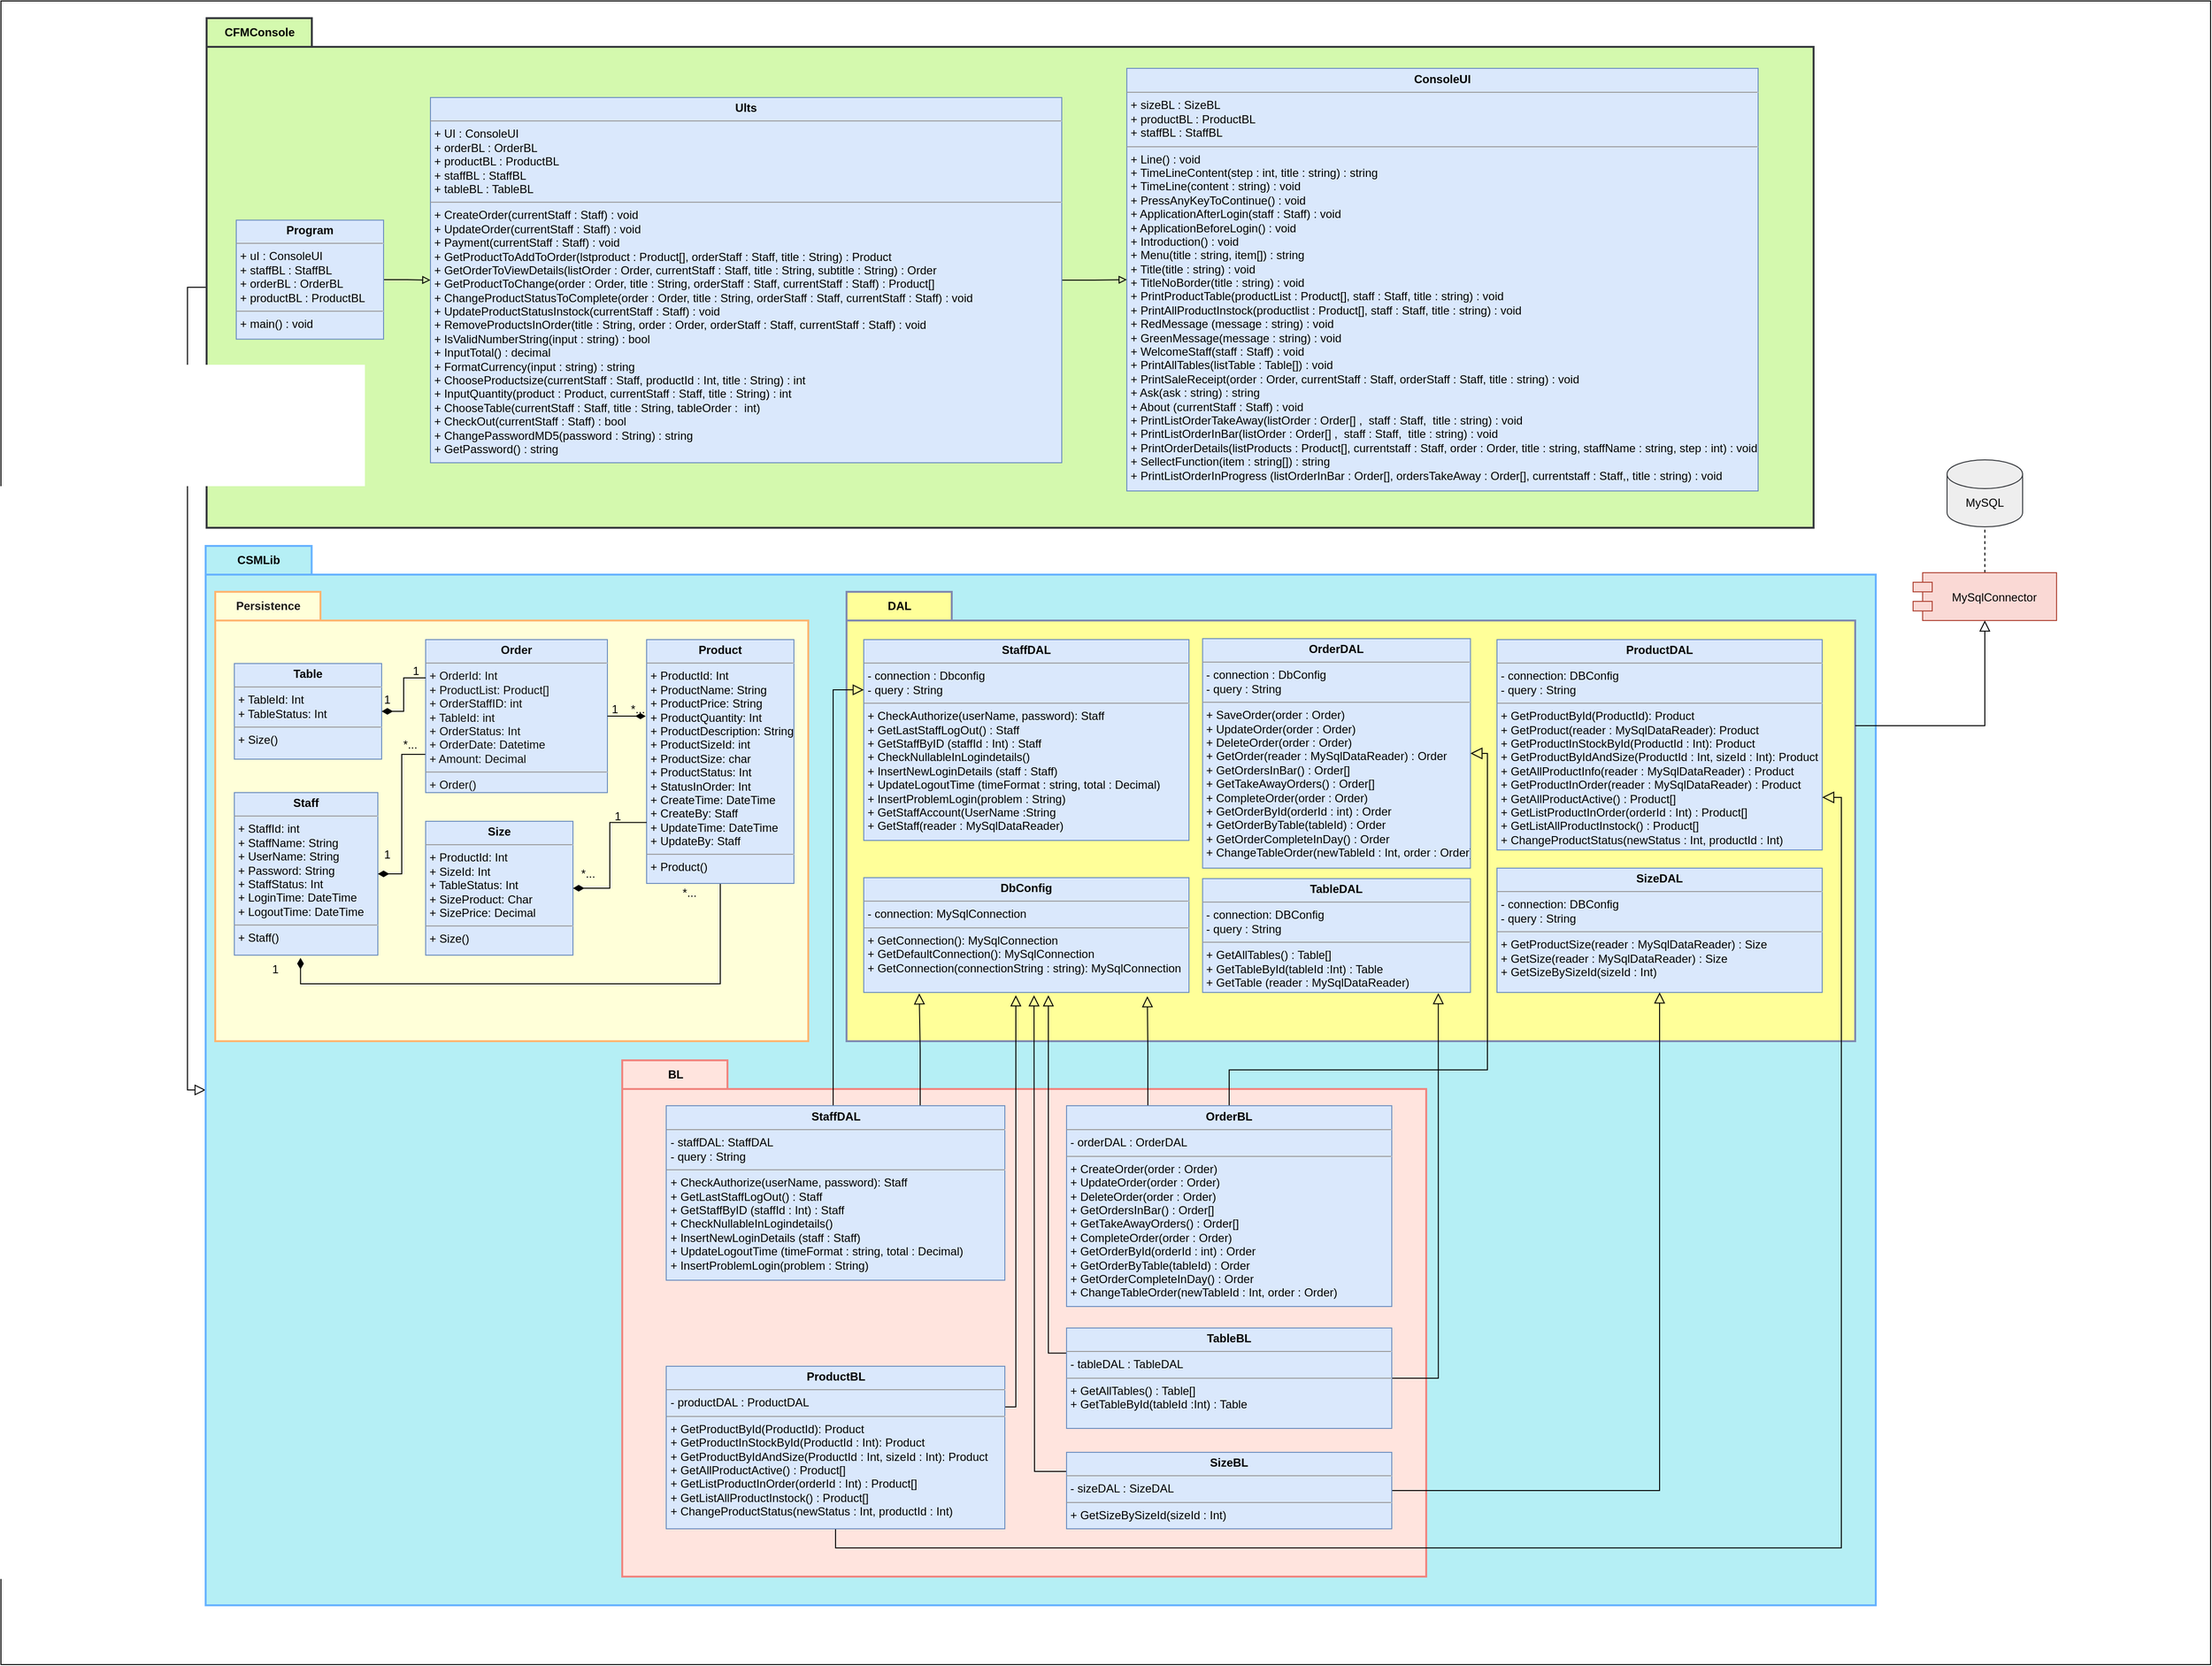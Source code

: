 <mxfile version="21.3.7" type="device">
  <diagram id="ssUUaxzEcrllIjIMbvva" name="Class Diagram">
    <mxGraphModel dx="1571" dy="184" grid="1" gridSize="10" guides="1" tooltips="1" connect="1" arrows="1" fold="1" page="1" pageScale="1" pageWidth="1169" pageHeight="827" math="0" shadow="0">
      <root>
        <mxCell id="0" />
        <mxCell id="1" parent="0" />
        <mxCell id="RAmZ6fOHbGI91Pj-f4mO-6" value="" style="rounded=0;whiteSpace=wrap;html=1;" parent="1" vertex="1">
          <mxGeometry x="10" y="840" width="2310" height="1740" as="geometry" />
        </mxCell>
        <mxCell id="egkqMNy7m-KPahkOpKZH-75" style="edgeStyle=none;rounded=0;orthogonalLoop=1;jettySize=auto;html=1;entryX=0.5;entryY=0;entryDx=0;entryDy=0;entryPerimeter=0;dashed=1;endArrow=classic;endFill=1;" parent="1" source="egkqMNy7m-KPahkOpKZH-30" target="egkqMNy7m-KPahkOpKZH-49" edge="1">
          <mxGeometry relative="1" as="geometry" />
        </mxCell>
        <mxCell id="egkqMNy7m-KPahkOpKZH-30" value="MySqlConnector" style="shape=module;align=left;spacingLeft=20;align=center;verticalAlign=middle;fillColor=#fad9d5;strokeColor=#ae4132;fontColor=#000000;" parent="1" vertex="1">
          <mxGeometry x="2009" y="1438" width="150" height="50" as="geometry" />
        </mxCell>
        <mxCell id="egkqMNy7m-KPahkOpKZH-52" value="" style="group" parent="1" vertex="1" connectable="0">
          <mxGeometry x="2044.5" y="1320" width="79" height="70" as="geometry" />
        </mxCell>
        <mxCell id="egkqMNy7m-KPahkOpKZH-49" value="" style="shape=cylinder3;whiteSpace=wrap;html=1;boundedLbl=1;backgroundOutline=1;size=15;fillColor=#eeeeee;strokeColor=#36393d;" parent="egkqMNy7m-KPahkOpKZH-52" vertex="1">
          <mxGeometry width="79" height="70" as="geometry" />
        </mxCell>
        <mxCell id="egkqMNy7m-KPahkOpKZH-51" value="&lt;font color=&quot;#000000&quot;&gt;MySQL&lt;/font&gt;" style="text;html=1;strokeColor=none;fillColor=none;align=center;verticalAlign=middle;whiteSpace=wrap;rounded=0;" parent="egkqMNy7m-KPahkOpKZH-52" vertex="1">
          <mxGeometry x="9.5" y="30" width="60" height="30" as="geometry" />
        </mxCell>
        <mxCell id="RAmZ6fOHbGI91Pj-f4mO-3" style="edgeStyle=orthogonalEdgeStyle;rounded=0;orthogonalLoop=1;jettySize=auto;html=1;exitX=0;exitY=0;exitDx=0;exitDy=281.5;exitPerimeter=0;entryX=0;entryY=0;entryDx=0;entryDy=569;entryPerimeter=0;endArrow=block;endFill=0;endSize=9;" parent="1" source="Y15KBYualhM6AdpMUvsq-38" target="5MIo5IohsxzSEOuP6_mu-1" edge="1">
          <mxGeometry relative="1" as="geometry" />
        </mxCell>
        <mxCell id="Y15KBYualhM6AdpMUvsq-38" value="&lt;font color=&quot;#000000&quot;&gt;CFMConsole&lt;/font&gt;" style="shape=folder;fontStyle=1;tabWidth=110;tabHeight=30;tabPosition=left;html=1;boundedLbl=1;labelInHeader=1;container=1;collapsible=0;recursiveResize=0;fillColor=#D4F9AE;strokeColor=#36393d;strokeWidth=2;" parent="1" vertex="1">
          <mxGeometry x="225" y="858" width="1680" height="533" as="geometry" />
        </mxCell>
        <mxCell id="Y15KBYualhM6AdpMUvsq-42" value="&lt;p style=&quot;margin:0px;margin-top:4px;text-align:center;&quot;&gt;&lt;b&gt;ConsoleUI&lt;/b&gt;&lt;/p&gt;&lt;hr size=&quot;1&quot;&gt;&lt;p style=&quot;margin:0px;margin-left:4px;&quot;&gt;&lt;font color=&quot;#000000&quot;&gt;+ sizeBL : SizeBL&lt;/font&gt;&lt;/p&gt;&lt;p style=&quot;margin:0px;margin-left:4px;&quot;&gt;&lt;font color=&quot;#000000&quot;&gt;+ productBL : ProductBL&lt;/font&gt;&lt;/p&gt;&lt;p style=&quot;margin:0px;margin-left:4px;&quot;&gt;&lt;font color=&quot;#000000&quot;&gt;+ staffBL : StaffBL&lt;/font&gt;&lt;/p&gt;&lt;hr size=&quot;1&quot;&gt;&lt;p style=&quot;margin:0px;margin-left:4px;&quot;&gt;&lt;font color=&quot;#000000&quot;&gt;+ Line() : void&lt;/font&gt;&lt;/p&gt;&lt;p style=&quot;margin:0px;margin-left:4px;&quot;&gt;&lt;font color=&quot;#000000&quot;&gt;+ TimeLineContent(step : int, title : string) : string&lt;/font&gt;&lt;/p&gt;&lt;p style=&quot;margin:0px;margin-left:4px;&quot;&gt;&lt;font color=&quot;#000000&quot;&gt;+ TimeLine(content : string) : void&lt;/font&gt;&lt;/p&gt;&lt;p style=&quot;margin:0px;margin-left:4px;&quot;&gt;&lt;font color=&quot;#000000&quot;&gt;+ PressAnyKeyToContinue() : void&lt;/font&gt;&lt;/p&gt;&lt;p style=&quot;margin:0px;margin-left:4px;&quot;&gt;&lt;font color=&quot;#000000&quot;&gt;+ ApplicationAfterLogin(staff : Staff) : void&lt;/font&gt;&lt;/p&gt;&lt;p style=&quot;margin:0px;margin-left:4px;&quot;&gt;&lt;font color=&quot;#000000&quot;&gt;+ ApplicationBeforeLogin() : void&lt;/font&gt;&lt;/p&gt;&lt;p style=&quot;margin:0px;margin-left:4px;&quot;&gt;&lt;font color=&quot;#000000&quot;&gt;+ Introduction() : void&lt;/font&gt;&lt;/p&gt;&lt;p style=&quot;margin:0px;margin-left:4px;&quot;&gt;&lt;font color=&quot;#000000&quot;&gt;+ Menu(title : string, item[]) : string&lt;/font&gt;&lt;/p&gt;&lt;p style=&quot;margin:0px;margin-left:4px;&quot;&gt;&lt;font color=&quot;#000000&quot;&gt;+ Title(title : string) : void&lt;/font&gt;&lt;/p&gt;&lt;p style=&quot;margin:0px;margin-left:4px;&quot;&gt;&lt;font color=&quot;#000000&quot;&gt;+ TitleNoBorder(title : string) : void&lt;/font&gt;&lt;/p&gt;&lt;p style=&quot;margin:0px;margin-left:4px;&quot;&gt;&lt;font color=&quot;#000000&quot;&gt;+ PrintProductTable(productList : Product[], staff : Staff, title : string) : void&lt;/font&gt;&lt;/p&gt;&lt;p style=&quot;margin:0px;margin-left:4px;&quot;&gt;&lt;font color=&quot;#000000&quot;&gt;+ PrintAllProductInstock(productlist : Product[], staff : Staff, title : string) : void&lt;/font&gt;&lt;/p&gt;&lt;p style=&quot;margin:0px;margin-left:4px;&quot;&gt;&lt;font color=&quot;#000000&quot;&gt;+ RedMessage (message : string) : void&lt;/font&gt;&lt;/p&gt;&lt;p style=&quot;margin:0px;margin-left:4px;&quot;&gt;&lt;font color=&quot;#000000&quot;&gt;+ GreenMessage(message : string) : void&lt;/font&gt;&lt;/p&gt;&lt;p style=&quot;margin:0px;margin-left:4px;&quot;&gt;&lt;font color=&quot;#000000&quot;&gt;+ WelcomeStaff(staff : Staff) : void&lt;/font&gt;&lt;/p&gt;&lt;p style=&quot;margin:0px;margin-left:4px;&quot;&gt;+ PrintAllTables(listTable : Table[]) : void&amp;nbsp;&lt;/p&gt;&lt;p style=&quot;margin:0px;margin-left:4px;&quot;&gt;+ PrintSaleReceipt(order : Order, currentStaff : Staff, orderStaff : Staff, title : string) : void&lt;/p&gt;&lt;p style=&quot;margin:0px;margin-left:4px;&quot;&gt;+ Ask(ask : string) : string&lt;/p&gt;&lt;p style=&quot;margin:0px;margin-left:4px;&quot;&gt;+ About (currentStaff : Staff) : void&lt;/p&gt;&lt;p style=&quot;margin:0px;margin-left:4px;&quot;&gt;+ PrintListOrderTakeAway(listOrder : Order[] ,&amp;nbsp; staff : Staff,&amp;nbsp; title : string) : void&lt;/p&gt;&lt;p style=&quot;margin:0px;margin-left:4px;&quot;&gt;+ PrintListOrderInBar(listOrder : Order[] ,&amp;nbsp; staff : Staff,&amp;nbsp; title : string) : void&lt;/p&gt;&lt;p style=&quot;margin:0px;margin-left:4px;&quot;&gt;+ PrintOrderDetails(listProducts : Product[], currentstaff : Staff, order : Order, title : string, staffName : string, step : int) : void&lt;/p&gt;&lt;p style=&quot;margin:0px;margin-left:4px;&quot;&gt;+ SellectFunction(item : string[]) : string&lt;/p&gt;&lt;p style=&quot;margin:0px;margin-left:4px;&quot;&gt;+ PrintListOrderInProgress (listOrderInBar : Order[], ordersTakeAway : Order[], currentstaff : Staff,, title : string) : void&lt;/p&gt;" style="verticalAlign=top;align=left;overflow=fill;fontSize=12;fontFamily=Helvetica;html=1;fillColor=#dae8fc;strokeColor=#6c8ebf;container=0;" parent="Y15KBYualhM6AdpMUvsq-38" vertex="1">
          <mxGeometry x="962" y="52.5" width="660" height="442" as="geometry" />
        </mxCell>
        <mxCell id="RAmZ6fOHbGI91Pj-f4mO-2" style="edgeStyle=orthogonalEdgeStyle;rounded=0;orthogonalLoop=1;jettySize=auto;html=1;exitX=1;exitY=0.5;exitDx=0;exitDy=0;entryX=0;entryY=0.5;entryDx=0;entryDy=0;endArrow=block;endFill=0;" parent="Y15KBYualhM6AdpMUvsq-38" source="Y15KBYualhM6AdpMUvsq-43" target="Y15KBYualhM6AdpMUvsq-42" edge="1">
          <mxGeometry relative="1" as="geometry" />
        </mxCell>
        <mxCell id="Y15KBYualhM6AdpMUvsq-43" value="&lt;p style=&quot;margin:0px;margin-top:4px;text-align:center;&quot;&gt;&lt;b&gt;Ults&lt;/b&gt;&lt;/p&gt;&lt;hr size=&quot;1&quot;&gt;&lt;p style=&quot;margin:0px;margin-left:4px;&quot;&gt;&lt;font color=&quot;#000000&quot;&gt;+ UI : ConsoleUI&lt;/font&gt;&lt;/p&gt;&lt;p style=&quot;margin:0px;margin-left:4px;&quot;&gt;&lt;font color=&quot;#000000&quot;&gt;+ orderBL : OrderBL&lt;/font&gt;&lt;/p&gt;&lt;p style=&quot;margin:0px;margin-left:4px;&quot;&gt;&lt;font color=&quot;#000000&quot;&gt;+ productBL : ProductBL&lt;/font&gt;&lt;/p&gt;&lt;p style=&quot;margin:0px;margin-left:4px;&quot;&gt;&lt;font color=&quot;#000000&quot;&gt;+ staffBL : StaffBL&lt;/font&gt;&lt;/p&gt;&lt;p style=&quot;margin:0px;margin-left:4px;&quot;&gt;&lt;font color=&quot;#000000&quot;&gt;+ tableBL : TableBL&lt;/font&gt;&lt;/p&gt;&lt;hr size=&quot;1&quot;&gt;&lt;p style=&quot;margin:0px;margin-left:4px;&quot;&gt;+ CreateOrder(currentStaff : Staff) : void&lt;/p&gt;&lt;p style=&quot;margin:0px;margin-left:4px;&quot;&gt;+ UpdateOrder(currentStaff : Staff) : void&lt;/p&gt;&lt;p style=&quot;margin:0px;margin-left:4px;&quot;&gt;+ Payment(currentStaff : Staff) : void&lt;/p&gt;&lt;p style=&quot;margin:0px;margin-left:4px;&quot;&gt;+ GetProductToAddToOrder(lstproduct : Product[], orderStaff : Staff, title : String) : Product&lt;/p&gt;&lt;p style=&quot;margin:0px;margin-left:4px;&quot;&gt;+ GetOrderToViewDetails(listOrder : Order, currentStaff : Staff, title : String, subtitle : String) : Order&lt;/p&gt;&lt;p style=&quot;margin:0px;margin-left:4px;&quot;&gt;+ GetProductToChange(order : Order, title : String, orderStaff : Staff, currentStaff : Staff) : Product[]&lt;/p&gt;&lt;p style=&quot;margin:0px;margin-left:4px;&quot;&gt;+ ChangeProductStatusToComplete(order : Order, title : String, orderStaff : Staff, currentStaff : Staff) : void&lt;/p&gt;&lt;p style=&quot;margin:0px;margin-left:4px;&quot;&gt;+ UpdateProductStatusInstock(currentStaff : Staff) : void&lt;/p&gt;&lt;p style=&quot;margin:0px;margin-left:4px;&quot;&gt;+ RemoveProductsInOrder(title : String, order : Order, orderStaff : Staff, currentStaff : Staff) : void&lt;/p&gt;&lt;p style=&quot;margin:0px;margin-left:4px;&quot;&gt;+ IsValidNumberString(input : string) : bool&lt;/p&gt;&lt;p style=&quot;margin:0px;margin-left:4px;&quot;&gt;+ InputTotal() : decimal&lt;/p&gt;&lt;p style=&quot;margin:0px;margin-left:4px;&quot;&gt;+ FormatCurrency(input : string) : string&lt;/p&gt;&lt;p style=&quot;margin:0px;margin-left:4px;&quot;&gt;+ ChooseProductsize(currentStaff : Staff, productId : Int, title : String) : int&lt;/p&gt;&lt;p style=&quot;margin:0px;margin-left:4px;&quot;&gt;+ InputQuantity(product : Product, currentStaff : Staff, title : String) : int&lt;/p&gt;&lt;p style=&quot;margin:0px;margin-left:4px;&quot;&gt;+ ChooseTable(currentStaff : Staff, title : String, tableOrder :&amp;nbsp; int)&lt;/p&gt;&lt;p style=&quot;margin:0px;margin-left:4px;&quot;&gt;+ CheckOut(currentStaff : Staff) : bool&lt;/p&gt;&lt;p style=&quot;margin:0px;margin-left:4px;&quot;&gt;+ ChangePasswordMD5(password : String) : string&lt;/p&gt;&lt;p style=&quot;margin:0px;margin-left:4px;&quot;&gt;+ GetPassword() : string&lt;/p&gt;&lt;div&gt;&lt;br&gt;&lt;/div&gt;" style="verticalAlign=top;align=left;overflow=fill;fontSize=12;fontFamily=Helvetica;html=1;fillColor=#dae8fc;strokeColor=#6c8ebf;container=0;" parent="Y15KBYualhM6AdpMUvsq-38" vertex="1">
          <mxGeometry x="234" y="83" width="660" height="382" as="geometry" />
        </mxCell>
        <mxCell id="RAmZ6fOHbGI91Pj-f4mO-1" style="edgeStyle=orthogonalEdgeStyle;rounded=0;orthogonalLoop=1;jettySize=auto;html=1;exitX=1;exitY=0.5;exitDx=0;exitDy=0;entryX=0;entryY=0.5;entryDx=0;entryDy=0;endArrow=block;endFill=0;" parent="Y15KBYualhM6AdpMUvsq-38" source="Y15KBYualhM6AdpMUvsq-91" target="Y15KBYualhM6AdpMUvsq-43" edge="1">
          <mxGeometry relative="1" as="geometry" />
        </mxCell>
        <mxCell id="Y15KBYualhM6AdpMUvsq-91" value="&lt;p style=&quot;margin:0px;margin-top:4px;text-align:center;&quot;&gt;&lt;b&gt;Program&lt;/b&gt;&lt;/p&gt;&lt;hr size=&quot;1&quot;&gt;&lt;p style=&quot;margin:0px;margin-left:4px;&quot;&gt;&lt;font color=&quot;#000000&quot;&gt;+ uI : ConsoleUI&lt;/font&gt;&lt;/p&gt;&lt;p style=&quot;margin:0px;margin-left:4px;&quot;&gt;&lt;font color=&quot;#000000&quot;&gt;+ staffBL : StaffBL&lt;/font&gt;&lt;/p&gt;&lt;p style=&quot;margin:0px;margin-left:4px;&quot;&gt;&lt;font color=&quot;#000000&quot;&gt;+ orderBL : OrderBL&lt;/font&gt;&lt;/p&gt;&lt;p style=&quot;margin:0px;margin-left:4px;&quot;&gt;&lt;font color=&quot;#000000&quot;&gt;+ productBL : ProductBL&lt;/font&gt;&lt;/p&gt;&lt;hr size=&quot;1&quot;&gt;&lt;p style=&quot;margin:0px;margin-left:4px;&quot;&gt;&lt;font color=&quot;#000000&quot;&gt;+ main() : void&lt;/font&gt;&lt;/p&gt;" style="verticalAlign=top;align=left;overflow=fill;fontSize=12;fontFamily=Helvetica;html=1;fillColor=#dae8fc;strokeColor=#6c8ebf;container=0;" parent="Y15KBYualhM6AdpMUvsq-38" vertex="1">
          <mxGeometry x="31" y="211.25" width="154" height="124.5" as="geometry" />
        </mxCell>
        <mxCell id="Y15KBYualhM6AdpMUvsq-44" value="" style="group;strokeWidth=2;" parent="1" vertex="1" connectable="0">
          <mxGeometry x="224" y="1410" width="1746" height="1108" as="geometry" />
        </mxCell>
        <mxCell id="5MIo5IohsxzSEOuP6_mu-1" value="&lt;font color=&quot;#000000&quot;&gt;CSMLib&lt;br&gt;&lt;/font&gt;" style="shape=folder;fontStyle=1;tabWidth=110;tabHeight=30;tabPosition=left;html=1;boundedLbl=1;labelInHeader=1;container=0;collapsible=0;recursiveResize=0;fillColor=#B5EFF5;fontColor=#ffffff;strokeColor=#66B2FF;strokeWidth=2;" parent="Y15KBYualhM6AdpMUvsq-44" vertex="1">
          <mxGeometry width="1746" height="1108" as="geometry" />
        </mxCell>
        <mxCell id="5MIo5IohsxzSEOuP6_mu-2" value="&lt;font color=&quot;#1d1b1b&quot;&gt;Persistence&lt;/font&gt;" style="shape=folder;fontStyle=1;tabWidth=110;tabHeight=30;tabPosition=left;html=1;boundedLbl=1;labelInHeader=1;container=0;collapsible=0;recursiveResize=0;fillColor=#FFFFD9;strokeColor=#FFB570;strokeWidth=2;" parent="Y15KBYualhM6AdpMUvsq-44" vertex="1">
          <mxGeometry x="10" y="48" width="620" height="470" as="geometry" />
        </mxCell>
        <mxCell id="5MIo5IohsxzSEOuP6_mu-8" value="&lt;font color=&quot;#000000&quot;&gt;DAL&lt;/font&gt;" style="shape=folder;fontStyle=1;tabWidth=110;tabHeight=30;tabPosition=left;html=1;boundedLbl=1;labelInHeader=1;container=0;collapsible=0;recursiveResize=0;fillColor=#FFFF99;strokeColor=#7F89B0;strokeWidth=2;" parent="Y15KBYualhM6AdpMUvsq-44" vertex="1">
          <mxGeometry x="670" y="48" width="1054.5" height="470" as="geometry" />
        </mxCell>
        <mxCell id="5MIo5IohsxzSEOuP6_mu-13" value="&lt;font color=&quot;#000000&quot;&gt;BL&lt;/font&gt;" style="shape=folder;fontStyle=1;tabWidth=110;tabHeight=30;tabPosition=left;html=1;boundedLbl=1;labelInHeader=1;container=0;collapsible=0;recursiveResize=0;fillColor=#FFE4DE;strokeColor=#F0857F;strokeWidth=2;" parent="Y15KBYualhM6AdpMUvsq-44" vertex="1">
          <mxGeometry x="435.5" y="538" width="840.5" height="540" as="geometry" />
        </mxCell>
        <mxCell id="5MIo5IohsxzSEOuP6_mu-3" value="&lt;p style=&quot;margin:0px;margin-top:4px;text-align:center;&quot;&gt;&lt;b&gt;&lt;font color=&quot;#000000&quot;&gt;Staff&lt;/font&gt;&lt;/b&gt;&lt;/p&gt;&lt;hr size=&quot;1&quot;&gt;&lt;p style=&quot;margin:0px;margin-left:4px;&quot;&gt;&lt;font color=&quot;#000000&quot;&gt;+ StaffId: int&lt;/font&gt;&lt;/p&gt;&lt;p style=&quot;margin:0px;margin-left:4px;&quot;&gt;&lt;font color=&quot;#000000&quot;&gt;+ StaffName: String&lt;/font&gt;&lt;/p&gt;&lt;p style=&quot;margin:0px;margin-left:4px;&quot;&gt;&lt;font color=&quot;#000000&quot;&gt;+ UserName: String&lt;/font&gt;&lt;/p&gt;&lt;p style=&quot;margin:0px;margin-left:4px;&quot;&gt;&lt;font color=&quot;#000000&quot;&gt;+ Password: String&lt;/font&gt;&lt;/p&gt;&lt;p style=&quot;margin:0px;margin-left:4px;&quot;&gt;&lt;font color=&quot;#000000&quot;&gt;+ StaffStatus: Int&lt;/font&gt;&lt;/p&gt;&lt;p style=&quot;margin:0px;margin-left:4px;&quot;&gt;&lt;font color=&quot;#000000&quot;&gt;+ LoginTime: DateTime&lt;/font&gt;&lt;/p&gt;&lt;p style=&quot;margin:0px;margin-left:4px;&quot;&gt;&lt;font color=&quot;#000000&quot;&gt;+ LogoutTime: DateTime&lt;/font&gt;&lt;/p&gt;&lt;hr size=&quot;1&quot;&gt;&lt;p style=&quot;margin:0px;margin-left:4px;&quot;&gt;&lt;font color=&quot;#000000&quot;&gt;+ Staff()&lt;/font&gt;&lt;/p&gt;" style="verticalAlign=top;align=left;overflow=fill;fontSize=12;fontFamily=Helvetica;html=1;fillColor=#dae8fc;strokeColor=#6c8ebf;container=0;" parent="Y15KBYualhM6AdpMUvsq-44" vertex="1">
          <mxGeometry x="30" y="258" width="150" height="170" as="geometry" />
        </mxCell>
        <mxCell id="Y15KBYualhM6AdpMUvsq-1" style="edgeStyle=orthogonalEdgeStyle;rounded=0;orthogonalLoop=1;jettySize=auto;html=1;exitX=0.5;exitY=1;exitDx=0;exitDy=0;entryX=0.461;entryY=1.017;entryDx=0;entryDy=0;entryPerimeter=0;endArrow=diamondThin;endFill=1;endSize=9;" parent="Y15KBYualhM6AdpMUvsq-44" source="5MIo5IohsxzSEOuP6_mu-4" target="5MIo5IohsxzSEOuP6_mu-3" edge="1">
          <mxGeometry relative="1" as="geometry">
            <Array as="points">
              <mxPoint x="520" y="458" />
              <mxPoint x="62" y="458" />
            </Array>
          </mxGeometry>
        </mxCell>
        <mxCell id="5MIo5IohsxzSEOuP6_mu-4" value="&lt;p style=&quot;margin:0px;margin-top:4px;text-align:center;&quot;&gt;&lt;b&gt;&lt;font color=&quot;#000000&quot;&gt;Product&lt;/font&gt;&lt;/b&gt;&lt;/p&gt;&lt;hr size=&quot;1&quot;&gt;&lt;p style=&quot;margin:0px;margin-left:4px;&quot;&gt;&lt;font color=&quot;#000000&quot;&gt;+ ProductId: Int&lt;/font&gt;&lt;/p&gt;&lt;p style=&quot;margin:0px;margin-left:4px;&quot;&gt;&lt;font color=&quot;#000000&quot;&gt;+ ProductName: String&lt;/font&gt;&lt;/p&gt;&lt;p style=&quot;margin:0px;margin-left:4px;&quot;&gt;&lt;font color=&quot;#000000&quot;&gt;+ ProductPrice: String&lt;/font&gt;&lt;/p&gt;&lt;p style=&quot;margin:0px;margin-left:4px;&quot;&gt;&lt;font color=&quot;#000000&quot;&gt;+ ProductQuantity: Int&lt;/font&gt;&lt;/p&gt;&lt;p style=&quot;margin:0px;margin-left:4px;&quot;&gt;&lt;font color=&quot;#000000&quot;&gt;+ ProductDescription: String&lt;/font&gt;&lt;/p&gt;&lt;p style=&quot;margin:0px;margin-left:4px;&quot;&gt;&lt;font color=&quot;#000000&quot;&gt;+ ProductSizeId: int&lt;/font&gt;&lt;/p&gt;&lt;p style=&quot;margin:0px;margin-left:4px;&quot;&gt;&lt;font color=&quot;#000000&quot;&gt;+ ProductSize: char&lt;/font&gt;&lt;/p&gt;&lt;p style=&quot;margin:0px;margin-left:4px;&quot;&gt;&lt;font color=&quot;#000000&quot;&gt;+ ProductStatus: Int&lt;/font&gt;&lt;/p&gt;&lt;p style=&quot;margin:0px;margin-left:4px;&quot;&gt;&lt;font color=&quot;#000000&quot;&gt;+ StatusInOrder: Int&lt;/font&gt;&lt;/p&gt;&lt;p style=&quot;margin:0px;margin-left:4px;&quot;&gt;&lt;font color=&quot;#000000&quot;&gt;+ CreateTime: DateTime&lt;/font&gt;&lt;/p&gt;&lt;p style=&quot;margin:0px;margin-left:4px;&quot;&gt;&lt;font color=&quot;#000000&quot;&gt;+ CreateBy: Staff&lt;/font&gt;&lt;/p&gt;&lt;p style=&quot;margin:0px;margin-left:4px;&quot;&gt;&lt;font color=&quot;#000000&quot;&gt;+ UpdateTime: DateTime&lt;/font&gt;&lt;/p&gt;&lt;p style=&quot;margin:0px;margin-left:4px;&quot;&gt;+ UpdateBy: Staff&lt;/p&gt;&lt;hr size=&quot;1&quot;&gt;&lt;p style=&quot;margin:0px;margin-left:4px;&quot;&gt;&lt;font color=&quot;#000000&quot;&gt;+ Product()&amp;nbsp;&lt;/font&gt;&lt;/p&gt;" style="verticalAlign=top;align=left;overflow=fill;fontSize=12;fontFamily=Helvetica;html=1;fillColor=#dae8fc;strokeColor=#6c8ebf;container=0;" parent="Y15KBYualhM6AdpMUvsq-44" vertex="1">
          <mxGeometry x="461" y="98" width="154" height="255" as="geometry" />
        </mxCell>
        <mxCell id="5MIo5IohsxzSEOuP6_mu-20" style="rounded=0;orthogonalLoop=1;jettySize=auto;html=1;exitX=0;exitY=0.75;exitDx=0;exitDy=0;entryX=1;entryY=0.5;entryDx=0;entryDy=0;endArrow=diamondThin;endFill=1;edgeStyle=orthogonalEdgeStyle;endSize=9;" parent="Y15KBYualhM6AdpMUvsq-44" source="5MIo5IohsxzSEOuP6_mu-5" target="5MIo5IohsxzSEOuP6_mu-3" edge="1">
          <mxGeometry relative="1" as="geometry" />
        </mxCell>
        <mxCell id="5MIo5IohsxzSEOuP6_mu-5" value="&lt;p style=&quot;margin:0px;margin-top:4px;text-align:center;&quot;&gt;&lt;b&gt;&lt;font color=&quot;#0d0d0d&quot;&gt;Order&lt;/font&gt;&lt;/b&gt;&lt;/p&gt;&lt;hr size=&quot;1&quot;&gt;&lt;p style=&quot;margin:0px;margin-left:4px;&quot;&gt;&lt;font color=&quot;#0d0d0d&quot;&gt;+ OrderId: Int&amp;nbsp;&lt;/font&gt;&lt;/p&gt;&lt;p style=&quot;margin:0px;margin-left:4px;&quot;&gt;&lt;font color=&quot;#0d0d0d&quot;&gt;+ ProductList: Product[]&lt;/font&gt;&lt;/p&gt;&lt;p style=&quot;margin:0px;margin-left:4px;&quot;&gt;&lt;font color=&quot;#0d0d0d&quot;&gt;+ OrderStaffID: int&lt;/font&gt;&lt;/p&gt;&lt;p style=&quot;margin:0px;margin-left:4px;&quot;&gt;&lt;font color=&quot;#0d0d0d&quot;&gt;+ TableId: int&lt;/font&gt;&lt;/p&gt;&lt;p style=&quot;margin:0px;margin-left:4px;&quot;&gt;&lt;font color=&quot;#0d0d0d&quot;&gt;+ OrderStatus: Int&lt;/font&gt;&lt;/p&gt;&lt;p style=&quot;margin:0px;margin-left:4px;&quot;&gt;&lt;font color=&quot;#0d0d0d&quot;&gt;+ OrderDate: Datetime&lt;/font&gt;&lt;/p&gt;&lt;p style=&quot;margin:0px;margin-left:4px;&quot;&gt;&lt;font color=&quot;#0d0d0d&quot;&gt;+ Amount: Decimal&lt;/font&gt;&lt;/p&gt;&lt;hr size=&quot;1&quot;&gt;&lt;p style=&quot;margin:0px;margin-left:4px;&quot;&gt;&lt;span style=&quot;background-color: initial;&quot;&gt;&lt;font color=&quot;#0d0d0d&quot;&gt;+ Order()&lt;/font&gt;&lt;/span&gt;&lt;br&gt;&lt;/p&gt;" style="verticalAlign=top;align=left;overflow=fill;fontSize=12;fontFamily=Helvetica;html=1;fillColor=#dae8fc;strokeColor=#6c8ebf;container=0;" parent="Y15KBYualhM6AdpMUvsq-44" vertex="1">
          <mxGeometry x="230" y="98" width="190" height="160" as="geometry" />
        </mxCell>
        <mxCell id="5MIo5IohsxzSEOuP6_mu-6" value="" style="endArrow=none;startArrow=diamondThin;endFill=0;startFill=1;html=1;verticalAlign=bottom;labelBackgroundColor=none;strokeWidth=1;startSize=8;endSize=9;rounded=0;entryX=1;entryY=0.5;entryDx=0;entryDy=0;exitX=-0.006;exitY=0.314;exitDx=0;exitDy=0;strokeColor=#000000;exitPerimeter=0;" parent="Y15KBYualhM6AdpMUvsq-44" source="5MIo5IohsxzSEOuP6_mu-4" target="5MIo5IohsxzSEOuP6_mu-5" edge="1">
          <mxGeometry width="160" relative="1" as="geometry">
            <mxPoint x="-103" y="368" as="sourcePoint" />
            <mxPoint x="57" y="368" as="targetPoint" />
          </mxGeometry>
        </mxCell>
        <mxCell id="5MIo5IohsxzSEOuP6_mu-9" value="&lt;p style=&quot;margin:0px;margin-top:4px;text-align:center;&quot;&gt;&lt;b&gt;DbConfig&lt;/b&gt;&lt;/p&gt;&lt;hr size=&quot;1&quot;&gt;&lt;p style=&quot;margin:0px;margin-left:4px;&quot;&gt;&lt;font color=&quot;#000000&quot;&gt;- connection: MySqlConnection&lt;/font&gt;&lt;/p&gt;&lt;hr size=&quot;1&quot;&gt;&lt;p style=&quot;margin:0px;margin-left:4px;&quot;&gt;&lt;font color=&quot;#000000&quot;&gt;+ GetConnection(): MySqlConnection&lt;/font&gt;&lt;/p&gt;&lt;p style=&quot;border-color: var(--border-color); margin: 0px 0px 0px 4px;&quot;&gt;&lt;font style=&quot;border-color: var(--border-color);&quot; color=&quot;#000000&quot;&gt;+ GetDefaultConnection(): MySqlConnection&lt;/font&gt;&lt;/p&gt;&lt;p style=&quot;margin:0px;margin-left:4px;&quot;&gt;&lt;font color=&quot;#000000&quot;&gt;+ GetConnection(connectionString : string): MySqlConnection&lt;/font&gt;&lt;/p&gt;" style="verticalAlign=top;align=left;overflow=fill;fontSize=12;fontFamily=Helvetica;html=1;fillColor=#dae8fc;strokeColor=#6c8ebf;container=0;" parent="Y15KBYualhM6AdpMUvsq-44" vertex="1">
          <mxGeometry x="688" y="347" width="340" height="120" as="geometry" />
        </mxCell>
        <mxCell id="5MIo5IohsxzSEOuP6_mu-10" value="&lt;p style=&quot;margin:0px;margin-top:4px;text-align:center;&quot;&gt;&lt;b&gt;SizeDAL&lt;/b&gt;&lt;/p&gt;&lt;hr size=&quot;1&quot;&gt;&lt;p style=&quot;margin:0px;margin-left:4px;&quot;&gt;&lt;font color=&quot;#000000&quot;&gt;- connection: DBConfig&lt;br&gt;&lt;/font&gt;&lt;/p&gt;&lt;p style=&quot;margin:0px;margin-left:4px;&quot;&gt;&lt;font color=&quot;#000000&quot;&gt;- query : String&lt;/font&gt;&lt;/p&gt;&lt;hr size=&quot;1&quot;&gt;&lt;p style=&quot;margin:0px;margin-left:4px;&quot;&gt;&lt;font color=&quot;#000000&quot;&gt;+&amp;nbsp;&lt;/font&gt;GetProductSize(reader : MySqlDataReader) : Size&lt;/p&gt;&lt;p style=&quot;margin:0px;margin-left:4px;&quot;&gt;+&amp;nbsp;GetSize(reader : MySqlDataReader) : Size&lt;/p&gt;&lt;p style=&quot;margin:0px;margin-left:4px;&quot;&gt;+ GetSizeBySizeId(sizeId : Int)&lt;/p&gt;" style="verticalAlign=top;align=left;overflow=fill;fontSize=12;fontFamily=Helvetica;html=1;fillColor=#dae8fc;strokeColor=#6c8ebf;container=0;" parent="Y15KBYualhM6AdpMUvsq-44" vertex="1">
          <mxGeometry x="1350" y="337" width="340" height="130" as="geometry" />
        </mxCell>
        <mxCell id="5MIo5IohsxzSEOuP6_mu-11" value="&lt;p style=&quot;margin:0px;margin-top:4px;text-align:center;&quot;&gt;&lt;b&gt;OrderDAL&lt;/b&gt;&lt;/p&gt;&lt;hr size=&quot;1&quot;&gt;&lt;p style=&quot;margin:0px;margin-left:4px;&quot;&gt;&lt;font color=&quot;#000000&quot;&gt;- connection : DbConfig&lt;/font&gt;&lt;/p&gt;&lt;p style=&quot;margin:0px;margin-left:4px;&quot;&gt;- query : String&lt;font color=&quot;#000000&quot;&gt;&lt;br&gt;&lt;/font&gt;&lt;/p&gt;&lt;hr size=&quot;1&quot;&gt;&lt;p style=&quot;margin:0px;margin-left:4px;&quot;&gt;&lt;font color=&quot;#000000&quot;&gt;+ SaveOrder(order : Order)&lt;/font&gt;&lt;/p&gt;&lt;p style=&quot;margin:0px;margin-left:4px;&quot;&gt;&lt;font color=&quot;#000000&quot;&gt;+ UpdateOrder(order : Order)&lt;/font&gt;&lt;/p&gt;&lt;p style=&quot;margin:0px;margin-left:4px;&quot;&gt;&lt;font color=&quot;#000000&quot;&gt;+ DeleteOrder(order : Order)&lt;/font&gt;&lt;/p&gt;&lt;p style=&quot;margin:0px;margin-left:4px;&quot;&gt;&lt;font color=&quot;#000000&quot;&gt;+ GetOrder(reader : MySqlDataReader) : Order&lt;/font&gt;&lt;/p&gt;&lt;p style=&quot;margin:0px;margin-left:4px;&quot;&gt;&lt;font color=&quot;#000000&quot;&gt;+ GetOrdersInBar() : Order[]&lt;/font&gt;&lt;/p&gt;&lt;p style=&quot;margin:0px;margin-left:4px;&quot;&gt;&lt;font color=&quot;#000000&quot;&gt;+&amp;nbsp;&lt;/font&gt;GetTakeAwayOrders() : Order[]&lt;/p&gt;&lt;p style=&quot;margin:0px;margin-left:4px;&quot;&gt;+&amp;nbsp;CompleteOrder(order : Order)&lt;/p&gt;&lt;p style=&quot;margin:0px;margin-left:4px;&quot;&gt;+&amp;nbsp;GetOrderById(orderId : int) : Order&lt;/p&gt;&lt;p style=&quot;margin:0px;margin-left:4px;&quot;&gt;+ GetOrderByTable(tableId) : Order&lt;/p&gt;&lt;p style=&quot;margin:0px;margin-left:4px;&quot;&gt;+ GetOrderCompleteInDay() : Order&lt;/p&gt;&lt;p style=&quot;margin:0px;margin-left:4px;&quot;&gt;+ ChangeTableOrder(newTableId : Int, order : Order)&lt;/p&gt;" style="verticalAlign=top;align=left;overflow=fill;fontSize=12;fontFamily=Helvetica;html=1;fillColor=#dae8fc;strokeColor=#6c8ebf;container=0;" parent="Y15KBYualhM6AdpMUvsq-44" vertex="1">
          <mxGeometry x="1042.25" y="97" width="280" height="240" as="geometry" />
        </mxCell>
        <mxCell id="5MIo5IohsxzSEOuP6_mu-12" value="&lt;p style=&quot;margin:0px;margin-top:4px;text-align:center;&quot;&gt;&lt;b&gt;&lt;font color=&quot;#000000&quot;&gt;ProductDAL&lt;/font&gt;&lt;/b&gt;&lt;/p&gt;&lt;hr size=&quot;1&quot;&gt;&lt;p style=&quot;margin:0px;margin-left:4px;&quot;&gt;&lt;span style=&quot;background-color: initial;&quot;&gt;- connection: DBConfig&lt;/span&gt;&lt;br&gt;&lt;/p&gt;&lt;p style=&quot;margin:0px;margin-left:4px;&quot;&gt;&lt;font color=&quot;#000000&quot;&gt;- query : String&lt;/font&gt;&lt;/p&gt;&lt;hr size=&quot;1&quot;&gt;&lt;p style=&quot;margin:0px;margin-left:4px;&quot;&gt;&lt;span style=&quot;background-color: initial;&quot;&gt;+ GetProductById(ProductId): Product&lt;/span&gt;&lt;br&gt;&lt;/p&gt;&lt;p style=&quot;margin:0px;margin-left:4px;&quot;&gt;&lt;font color=&quot;#000000&quot;&gt;+ GetProduct(reader : MySqlDataReader): Product&lt;/font&gt;&lt;/p&gt;&lt;p style=&quot;border-color: var(--border-color); margin: 0px 0px 0px 4px;&quot;&gt;+ GetProductInStockById(ProductId : Int): Product&lt;br style=&quot;border-color: var(--border-color);&quot;&gt;&lt;/p&gt;&lt;p style=&quot;border-color: var(--border-color); margin: 0px 0px 0px 4px;&quot;&gt;+ GetProductByIdAndSize(ProductId : Int, sizeId : Int): Product&lt;br style=&quot;border-color: var(--border-color);&quot;&gt;&lt;/p&gt;&lt;p style=&quot;border-color: var(--border-color); margin: 0px 0px 0px 4px;&quot;&gt;+ GetAllProductInfo(reader : MySqlDataReader) : Product&lt;/p&gt;&lt;p style=&quot;border-color: var(--border-color); margin: 0px 0px 0px 4px;&quot;&gt;+ GetProductInOrder(reader : MySqlDataReader) : Product&lt;/p&gt;&lt;p style=&quot;border-color: var(--border-color); margin: 0px 0px 0px 4px;&quot;&gt;+ GetAllProductActive() : Product[]&lt;/p&gt;&lt;p style=&quot;border-color: var(--border-color); margin: 0px 0px 0px 4px;&quot;&gt;+ GetListProductInOrder(orderId : Int) : Product[]&lt;/p&gt;&lt;p style=&quot;border-color: var(--border-color); margin: 0px 0px 0px 4px;&quot;&gt;+&amp;nbsp;GetListAllProductInstock() : Product[]&lt;/p&gt;&lt;p style=&quot;border-color: var(--border-color); margin: 0px 0px 0px 4px;&quot;&gt;+&amp;nbsp;ChangeProductStatus(newStatus : Int, productId : Int)&lt;/p&gt;&lt;div&gt;&lt;span style=&quot;border-color: var(--border-color); background-color: initial;&quot;&gt;&lt;br&gt;&lt;/span&gt;&lt;/div&gt;&lt;div&gt;&lt;span style=&quot;border-color: var(--border-color); background-color: initial;&quot;&gt;&lt;br&gt;&lt;/span&gt;&lt;/div&gt;" style="verticalAlign=top;align=left;overflow=fill;fontSize=12;fontFamily=Helvetica;html=1;fillColor=#dae8fc;strokeColor=#6c8ebf;container=0;" parent="Y15KBYualhM6AdpMUvsq-44" vertex="1">
          <mxGeometry x="1350" y="98" width="340" height="220" as="geometry" />
        </mxCell>
        <mxCell id="5MIo5IohsxzSEOuP6_mu-14" value="&lt;p style=&quot;margin:0px;margin-top:4px;text-align:center;&quot;&gt;&lt;b&gt;&lt;font color=&quot;#000000&quot;&gt;StaffDAL&lt;/font&gt;&lt;/b&gt;&lt;/p&gt;&lt;hr size=&quot;1&quot;&gt;&lt;p style=&quot;margin:0px;margin-left:4px;&quot;&gt;&lt;font color=&quot;#000000&quot;&gt;- connection : Dbconfig&lt;/font&gt;&lt;/p&gt;&lt;p style=&quot;margin:0px;margin-left:4px;&quot;&gt;- query : String&lt;font color=&quot;#000000&quot;&gt;&lt;br&gt;&lt;/font&gt;&lt;/p&gt;&lt;hr size=&quot;1&quot;&gt;&lt;p style=&quot;margin:0px;margin-left:4px;&quot;&gt;&lt;font color=&quot;#000000&quot;&gt;+ CheckAuthorize(userName, password): Staff&lt;/font&gt;&lt;/p&gt;&lt;p style=&quot;margin:0px;margin-left:4px;&quot;&gt;&lt;font color=&quot;#000000&quot;&gt;+ GetLastStaffLogOut() : Staff&lt;/font&gt;&lt;/p&gt;&lt;p style=&quot;margin:0px;margin-left:4px;&quot;&gt;+&amp;nbsp;GetStaffByID (staffId : Int) : Staff&lt;/p&gt;&lt;p style=&quot;margin:0px;margin-left:4px;&quot;&gt;+&amp;nbsp;CheckNullableInLogindetails()&lt;/p&gt;&lt;p style=&quot;margin:0px;margin-left:4px;&quot;&gt;+&amp;nbsp;InsertNewLoginDetails (staff : Staff)&lt;/p&gt;&lt;p style=&quot;margin:0px;margin-left:4px;&quot;&gt;+&amp;nbsp;UpdateLogoutTime (timeFormat : string, total : Decimal)&lt;/p&gt;&lt;p style=&quot;margin:0px;margin-left:4px;&quot;&gt;+ InsertProblemLogin(problem : String)&lt;/p&gt;&lt;p style=&quot;margin:0px;margin-left:4px;&quot;&gt;+ GetStaffAccount(UserName :String&lt;/p&gt;&lt;p style=&quot;margin:0px;margin-left:4px;&quot;&gt;+ GetStaff(reader : MySqlDataReader)&lt;/p&gt;" style="verticalAlign=top;align=left;overflow=fill;fontSize=12;fontFamily=Helvetica;html=1;fillColor=#dae8fc;strokeColor=#6c8ebf;container=0;" parent="Y15KBYualhM6AdpMUvsq-44" vertex="1">
          <mxGeometry x="688" y="98" width="340" height="210" as="geometry" />
        </mxCell>
        <mxCell id="5MIo5IohsxzSEOuP6_mu-15" value="&lt;p style=&quot;margin:0px;margin-top:4px;text-align:center;&quot;&gt;&lt;b&gt;TableDAL&lt;/b&gt;&lt;/p&gt;&lt;hr size=&quot;1&quot;&gt;&lt;p style=&quot;border-color: var(--border-color); margin: 0px 0px 0px 4px;&quot;&gt;&lt;font style=&quot;border-color: var(--border-color);&quot; color=&quot;#000000&quot;&gt;- connection: DBConfig&lt;br style=&quot;border-color: var(--border-color);&quot;&gt;&lt;/font&gt;&lt;/p&gt;&lt;p style=&quot;border-color: var(--border-color); margin: 0px 0px 0px 4px;&quot;&gt;&lt;font style=&quot;border-color: var(--border-color);&quot; color=&quot;#000000&quot;&gt;- query : String&lt;/font&gt;&lt;/p&gt;&lt;hr size=&quot;1&quot;&gt;&lt;p style=&quot;margin:0px;margin-left:4px;&quot;&gt;&lt;font color=&quot;#000000&quot;&gt;+&amp;nbsp;&lt;/font&gt;GetAllTables() : Table[]&lt;/p&gt;&lt;p style=&quot;margin:0px;margin-left:4px;&quot;&gt;+ GetTableById(tableId :Int) : Table&lt;/p&gt;&lt;p style=&quot;margin:0px;margin-left:4px;&quot;&gt;+ GetTable (reader : MySqlDataReader)&lt;/p&gt;" style="verticalAlign=top;align=left;overflow=fill;fontSize=12;fontFamily=Helvetica;html=1;fillColor=#dae8fc;strokeColor=#6c8ebf;container=0;" parent="Y15KBYualhM6AdpMUvsq-44" vertex="1">
          <mxGeometry x="1042.25" y="348" width="280" height="119" as="geometry" />
        </mxCell>
        <mxCell id="5MIo5IohsxzSEOuP6_mu-17" value="&lt;p style=&quot;margin:0px;margin-top:4px;text-align:center;&quot;&gt;&lt;b&gt;Table&lt;/b&gt;&lt;/p&gt;&lt;hr size=&quot;1&quot;&gt;&lt;p style=&quot;margin:0px;margin-left:4px;&quot;&gt;&lt;font color=&quot;#000000&quot;&gt;+ TableId: Int&lt;/font&gt;&lt;/p&gt;&lt;p style=&quot;margin:0px;margin-left:4px;&quot;&gt;&lt;font color=&quot;#000000&quot;&gt;+ TableStatus: Int&lt;/font&gt;&lt;/p&gt;&lt;hr size=&quot;1&quot;&gt;&lt;p style=&quot;margin:0px;margin-left:4px;&quot;&gt;&lt;font color=&quot;#000000&quot;&gt;+ Size()&amp;nbsp;&lt;/font&gt;&lt;/p&gt;" style="verticalAlign=top;align=left;overflow=fill;fontSize=12;fontFamily=Helvetica;html=1;fillColor=#dae8fc;strokeColor=#6c8ebf;container=0;" parent="Y15KBYualhM6AdpMUvsq-44" vertex="1">
          <mxGeometry x="30" y="123" width="154" height="100" as="geometry" />
        </mxCell>
        <mxCell id="5MIo5IohsxzSEOuP6_mu-19" style="rounded=0;orthogonalLoop=1;jettySize=auto;html=1;exitX=0;exitY=0.25;exitDx=0;exitDy=0;entryX=1;entryY=0.5;entryDx=0;entryDy=0;endArrow=diamondThin;endFill=1;edgeStyle=orthogonalEdgeStyle;strokeWidth=1;endSize=9;" parent="Y15KBYualhM6AdpMUvsq-44" source="5MIo5IohsxzSEOuP6_mu-5" target="5MIo5IohsxzSEOuP6_mu-17" edge="1">
          <mxGeometry relative="1" as="geometry" />
        </mxCell>
        <mxCell id="5MIo5IohsxzSEOuP6_mu-18" value="&lt;p style=&quot;margin:0px;margin-top:4px;text-align:center;&quot;&gt;&lt;b&gt;Size&lt;/b&gt;&lt;/p&gt;&lt;hr size=&quot;1&quot;&gt;&lt;p style=&quot;margin:0px;margin-left:4px;&quot;&gt;&lt;font color=&quot;#000000&quot;&gt;+ ProductId: Int&lt;/font&gt;&lt;/p&gt;&lt;p style=&quot;margin:0px;margin-left:4px;&quot;&gt;&lt;font color=&quot;#000000&quot;&gt;+ SizeId: Int&lt;/font&gt;&lt;/p&gt;&lt;p style=&quot;margin:0px;margin-left:4px;&quot;&gt;&lt;font color=&quot;#000000&quot;&gt;+ TableStatus: Int&lt;/font&gt;&lt;/p&gt;&lt;p style=&quot;margin:0px;margin-left:4px;&quot;&gt;&lt;font color=&quot;#000000&quot;&gt;+ SizeProduct: Char&lt;/font&gt;&lt;/p&gt;&lt;p style=&quot;margin:0px;margin-left:4px;&quot;&gt;+ SizePrice: Decimal&lt;/p&gt;&lt;hr size=&quot;1&quot;&gt;&lt;p style=&quot;margin:0px;margin-left:4px;&quot;&gt;&lt;font color=&quot;#000000&quot;&gt;+ Size()&amp;nbsp;&lt;/font&gt;&lt;/p&gt;" style="verticalAlign=top;align=left;overflow=fill;fontSize=12;fontFamily=Helvetica;html=1;fillColor=#dae8fc;strokeColor=#6c8ebf;container=0;" parent="Y15KBYualhM6AdpMUvsq-44" vertex="1">
          <mxGeometry x="230" y="288" width="154" height="140" as="geometry" />
        </mxCell>
        <mxCell id="Y15KBYualhM6AdpMUvsq-2" value="1" style="text;html=1;strokeColor=none;fillColor=none;align=center;verticalAlign=middle;whiteSpace=wrap;rounded=0;" parent="Y15KBYualhM6AdpMUvsq-44" vertex="1">
          <mxGeometry x="398" y="156" width="60" height="30" as="geometry" />
        </mxCell>
        <mxCell id="Y15KBYualhM6AdpMUvsq-3" value="*..." style="text;html=1;strokeColor=none;fillColor=none;align=center;verticalAlign=middle;whiteSpace=wrap;rounded=0;" parent="Y15KBYualhM6AdpMUvsq-44" vertex="1">
          <mxGeometry x="421.5" y="156" width="60" height="30" as="geometry" />
        </mxCell>
        <mxCell id="Y15KBYualhM6AdpMUvsq-4" value="1" style="text;html=1;strokeColor=none;fillColor=none;align=center;verticalAlign=middle;whiteSpace=wrap;rounded=0;" parent="Y15KBYualhM6AdpMUvsq-44" vertex="1">
          <mxGeometry x="401" y="268" width="60" height="30" as="geometry" />
        </mxCell>
        <mxCell id="Y15KBYualhM6AdpMUvsq-5" value="*..." style="text;html=1;strokeColor=none;fillColor=none;align=center;verticalAlign=middle;whiteSpace=wrap;rounded=0;" parent="Y15KBYualhM6AdpMUvsq-44" vertex="1">
          <mxGeometry x="370" y="328" width="60" height="30" as="geometry" />
        </mxCell>
        <mxCell id="Y15KBYualhM6AdpMUvsq-6" value="1" style="text;html=1;strokeColor=none;fillColor=none;align=center;verticalAlign=middle;whiteSpace=wrap;rounded=0;" parent="Y15KBYualhM6AdpMUvsq-44" vertex="1">
          <mxGeometry x="43" y="428" width="60" height="30" as="geometry" />
        </mxCell>
        <mxCell id="Y15KBYualhM6AdpMUvsq-7" value="*..." style="text;html=1;strokeColor=none;fillColor=none;align=center;verticalAlign=middle;whiteSpace=wrap;rounded=0;" parent="Y15KBYualhM6AdpMUvsq-44" vertex="1">
          <mxGeometry x="476" y="348" width="60" height="30" as="geometry" />
        </mxCell>
        <mxCell id="Y15KBYualhM6AdpMUvsq-9" value="1" style="text;html=1;strokeColor=none;fillColor=none;align=center;verticalAlign=middle;whiteSpace=wrap;rounded=0;" parent="Y15KBYualhM6AdpMUvsq-44" vertex="1">
          <mxGeometry x="160" y="308" width="60" height="30" as="geometry" />
        </mxCell>
        <mxCell id="Y15KBYualhM6AdpMUvsq-10" value="*..." style="text;html=1;strokeColor=none;fillColor=none;align=center;verticalAlign=middle;whiteSpace=wrap;rounded=0;" parent="Y15KBYualhM6AdpMUvsq-44" vertex="1">
          <mxGeometry x="184" y="193" width="60" height="30" as="geometry" />
        </mxCell>
        <mxCell id="Y15KBYualhM6AdpMUvsq-12" value="1" style="text;html=1;strokeColor=none;fillColor=none;align=center;verticalAlign=middle;whiteSpace=wrap;rounded=0;" parent="Y15KBYualhM6AdpMUvsq-44" vertex="1">
          <mxGeometry x="160" y="146" width="60" height="30" as="geometry" />
        </mxCell>
        <mxCell id="Y15KBYualhM6AdpMUvsq-14" value="1" style="text;html=1;strokeColor=none;fillColor=none;align=center;verticalAlign=middle;whiteSpace=wrap;rounded=0;" parent="Y15KBYualhM6AdpMUvsq-44" vertex="1">
          <mxGeometry x="190" y="116" width="60" height="30" as="geometry" />
        </mxCell>
        <mxCell id="Y15KBYualhM6AdpMUvsq-22" style="edgeStyle=orthogonalEdgeStyle;rounded=0;orthogonalLoop=1;jettySize=auto;html=1;exitX=1;exitY=0.5;exitDx=0;exitDy=0;entryX=0.88;entryY=1.006;entryDx=0;entryDy=0;endArrow=block;endFill=0;endSize=9;entryPerimeter=0;" parent="Y15KBYualhM6AdpMUvsq-44" source="Y15KBYualhM6AdpMUvsq-15" target="5MIo5IohsxzSEOuP6_mu-15" edge="1">
          <mxGeometry relative="1" as="geometry" />
        </mxCell>
        <mxCell id="Y15KBYualhM6AdpMUvsq-35" style="edgeStyle=orthogonalEdgeStyle;rounded=0;orthogonalLoop=1;jettySize=auto;html=1;exitX=0;exitY=0.25;exitDx=0;exitDy=0;endArrow=block;endFill=0;endSize=9;strokeWidth=1;startSize=6;" parent="Y15KBYualhM6AdpMUvsq-44" source="Y15KBYualhM6AdpMUvsq-15" edge="1">
          <mxGeometry relative="1" as="geometry">
            <mxPoint x="881" y="470" as="targetPoint" />
            <Array as="points">
              <mxPoint x="881" y="844" />
              <mxPoint x="881" y="643" />
            </Array>
          </mxGeometry>
        </mxCell>
        <mxCell id="Y15KBYualhM6AdpMUvsq-15" value="&lt;p style=&quot;margin:0px;margin-top:4px;text-align:center;&quot;&gt;&lt;b&gt;TableBL&lt;/b&gt;&lt;/p&gt;&lt;hr size=&quot;1&quot;&gt;&lt;p style=&quot;border-color: var(--border-color); margin: 0px 0px 0px 4px;&quot;&gt;&lt;font style=&quot;border-color: var(--border-color);&quot; color=&quot;#000000&quot;&gt;- tableDAL : TableDAL&lt;/font&gt;&lt;/p&gt;&lt;hr size=&quot;1&quot;&gt;&lt;p style=&quot;margin:0px;margin-left:4px;&quot;&gt;&lt;font color=&quot;#000000&quot;&gt;+&amp;nbsp;&lt;/font&gt;GetAllTables() : Table[]&lt;/p&gt;&lt;p style=&quot;margin:0px;margin-left:4px;&quot;&gt;+ GetTableById(tableId :Int) : Table&lt;/p&gt;" style="verticalAlign=top;align=left;overflow=fill;fontSize=12;fontFamily=Helvetica;html=1;fillColor=#dae8fc;strokeColor=#6c8ebf;container=0;" parent="Y15KBYualhM6AdpMUvsq-44" vertex="1">
          <mxGeometry x="900" y="818" width="340" height="105" as="geometry" />
        </mxCell>
        <mxCell id="Y15KBYualhM6AdpMUvsq-23" style="edgeStyle=orthogonalEdgeStyle;rounded=0;orthogonalLoop=1;jettySize=auto;html=1;exitX=0.5;exitY=1;exitDx=0;exitDy=0;entryX=1;entryY=0.75;entryDx=0;entryDy=0;endArrow=block;endFill=0;endSize=10;" parent="Y15KBYualhM6AdpMUvsq-44" source="Y15KBYualhM6AdpMUvsq-16" target="5MIo5IohsxzSEOuP6_mu-12" edge="1">
          <mxGeometry relative="1" as="geometry" />
        </mxCell>
        <mxCell id="Y15KBYualhM6AdpMUvsq-36" style="edgeStyle=orthogonalEdgeStyle;rounded=0;orthogonalLoop=1;jettySize=auto;html=1;exitX=1;exitY=0.25;exitDx=0;exitDy=0;endArrow=block;endFill=0;endSize=9;" parent="Y15KBYualhM6AdpMUvsq-44" source="Y15KBYualhM6AdpMUvsq-16" edge="1">
          <mxGeometry relative="1" as="geometry">
            <mxPoint x="847" y="470" as="targetPoint" />
            <Array as="points">
              <mxPoint x="847" y="901" />
            </Array>
          </mxGeometry>
        </mxCell>
        <mxCell id="Y15KBYualhM6AdpMUvsq-16" value="&lt;p style=&quot;margin:0px;margin-top:4px;text-align:center;&quot;&gt;&lt;b&gt;&lt;font color=&quot;#000000&quot;&gt;ProductBL&lt;/font&gt;&lt;/b&gt;&lt;/p&gt;&lt;hr size=&quot;1&quot;&gt;&lt;p style=&quot;margin:0px;margin-left:4px;&quot;&gt;&lt;span style=&quot;background-color: initial;&quot;&gt;- productDAL : ProductDAL&lt;br&gt;&lt;/span&gt;&lt;/p&gt;&lt;hr size=&quot;1&quot;&gt;&lt;p style=&quot;margin:0px;margin-left:4px;&quot;&gt;&lt;span style=&quot;background-color: initial;&quot;&gt;+ GetProductById(ProductId): Product&lt;/span&gt;&lt;/p&gt;&lt;p style=&quot;border-color: var(--border-color); margin: 0px 0px 0px 4px;&quot;&gt;+ GetProductInStockById(ProductId : Int): Product&lt;br style=&quot;border-color: var(--border-color);&quot;&gt;&lt;/p&gt;&lt;p style=&quot;border-color: var(--border-color); margin: 0px 0px 0px 4px;&quot;&gt;+ GetProductByIdAndSize(ProductId : Int, sizeId : Int): Product&lt;/p&gt;&lt;p style=&quot;border-color: var(--border-color); margin: 0px 0px 0px 4px;&quot;&gt;+ GetAllProductActive() : Product[]&lt;/p&gt;&lt;p style=&quot;border-color: var(--border-color); margin: 0px 0px 0px 4px;&quot;&gt;+ GetListProductInOrder(orderId : Int) : Product[]&lt;/p&gt;&lt;p style=&quot;border-color: var(--border-color); margin: 0px 0px 0px 4px;&quot;&gt;+&amp;nbsp;GetListAllProductInstock() : Product[]&lt;/p&gt;&lt;p style=&quot;border-color: var(--border-color); margin: 0px 0px 0px 4px;&quot;&gt;+&amp;nbsp;ChangeProductStatus(newStatus : Int, productId : Int)&lt;/p&gt;&lt;div&gt;&lt;span style=&quot;border-color: var(--border-color); background-color: initial;&quot;&gt;&lt;br&gt;&lt;/span&gt;&lt;/div&gt;&lt;div&gt;&lt;span style=&quot;border-color: var(--border-color); background-color: initial;&quot;&gt;&lt;br&gt;&lt;/span&gt;&lt;/div&gt;" style="verticalAlign=top;align=left;overflow=fill;fontSize=12;fontFamily=Helvetica;html=1;fillColor=#dae8fc;strokeColor=#6c8ebf;container=0;" parent="Y15KBYualhM6AdpMUvsq-44" vertex="1">
          <mxGeometry x="481.5" y="858" width="354" height="170" as="geometry" />
        </mxCell>
        <mxCell id="Y15KBYualhM6AdpMUvsq-26" style="edgeStyle=orthogonalEdgeStyle;rounded=0;orthogonalLoop=1;jettySize=auto;html=1;exitX=0.5;exitY=0;exitDx=0;exitDy=0;entryX=0;entryY=0.25;entryDx=0;entryDy=0;endArrow=block;endFill=0;endSize=9;" parent="Y15KBYualhM6AdpMUvsq-44" source="Y15KBYualhM6AdpMUvsq-17" target="5MIo5IohsxzSEOuP6_mu-14" edge="1">
          <mxGeometry relative="1" as="geometry">
            <Array as="points">
              <mxPoint x="656" y="586" />
              <mxPoint x="656" y="151" />
            </Array>
          </mxGeometry>
        </mxCell>
        <mxCell id="Y15KBYualhM6AdpMUvsq-29" style="edgeStyle=orthogonalEdgeStyle;rounded=0;orthogonalLoop=1;jettySize=auto;html=1;exitX=0.75;exitY=0;exitDx=0;exitDy=0;endArrow=block;endFill=0;endSize=9;" parent="Y15KBYualhM6AdpMUvsq-44" source="Y15KBYualhM6AdpMUvsq-17" edge="1">
          <mxGeometry relative="1" as="geometry">
            <mxPoint x="746" y="468" as="targetPoint" />
          </mxGeometry>
        </mxCell>
        <mxCell id="Y15KBYualhM6AdpMUvsq-17" value="&lt;p style=&quot;margin:0px;margin-top:4px;text-align:center;&quot;&gt;&lt;b&gt;&lt;font color=&quot;#000000&quot;&gt;StaffDAL&lt;/font&gt;&lt;/b&gt;&lt;/p&gt;&lt;hr size=&quot;1&quot;&gt;&lt;p style=&quot;margin:0px;margin-left:4px;&quot;&gt;&lt;font color=&quot;#000000&quot;&gt;- staffDAL: StaffDAL&lt;/font&gt;&lt;/p&gt;&lt;p style=&quot;margin:0px;margin-left:4px;&quot;&gt;- query : String&lt;font color=&quot;#000000&quot;&gt;&lt;br&gt;&lt;/font&gt;&lt;/p&gt;&lt;hr size=&quot;1&quot;&gt;&lt;p style=&quot;margin:0px;margin-left:4px;&quot;&gt;&lt;font color=&quot;#000000&quot;&gt;+ CheckAuthorize(userName, password): Staff&lt;/font&gt;&lt;/p&gt;&lt;p style=&quot;margin:0px;margin-left:4px;&quot;&gt;&lt;font color=&quot;#000000&quot;&gt;+ GetLastStaffLogOut() : Staff&lt;/font&gt;&lt;/p&gt;&lt;p style=&quot;margin:0px;margin-left:4px;&quot;&gt;+&amp;nbsp;GetStaffByID (staffId : Int) : Staff&lt;/p&gt;&lt;p style=&quot;margin:0px;margin-left:4px;&quot;&gt;+&amp;nbsp;CheckNullableInLogindetails()&lt;/p&gt;&lt;p style=&quot;margin:0px;margin-left:4px;&quot;&gt;+&amp;nbsp;InsertNewLoginDetails (staff : Staff)&lt;/p&gt;&lt;p style=&quot;margin:0px;margin-left:4px;&quot;&gt;+&amp;nbsp;UpdateLogoutTime (timeFormat : string, total : Decimal)&lt;/p&gt;&lt;p style=&quot;margin:0px;margin-left:4px;&quot;&gt;+ InsertProblemLogin(problem : String)&lt;/p&gt;" style="verticalAlign=top;align=left;overflow=fill;fontSize=12;fontFamily=Helvetica;html=1;fillColor=#dae8fc;strokeColor=#6c8ebf;container=0;" parent="Y15KBYualhM6AdpMUvsq-44" vertex="1">
          <mxGeometry x="481.5" y="585.5" width="354" height="182.5" as="geometry" />
        </mxCell>
        <mxCell id="Y15KBYualhM6AdpMUvsq-25" style="edgeStyle=orthogonalEdgeStyle;rounded=0;orthogonalLoop=1;jettySize=auto;html=1;exitX=0.5;exitY=0;exitDx=0;exitDy=0;entryX=1;entryY=0.5;entryDx=0;entryDy=0;endArrow=block;endFill=0;strokeWidth=1;endSize=10;" parent="Y15KBYualhM6AdpMUvsq-44" source="Y15KBYualhM6AdpMUvsq-18" target="5MIo5IohsxzSEOuP6_mu-11" edge="1">
          <mxGeometry relative="1" as="geometry">
            <Array as="points">
              <mxPoint x="1070" y="548" />
              <mxPoint x="1340" y="548" />
              <mxPoint x="1340" y="217" />
            </Array>
          </mxGeometry>
        </mxCell>
        <mxCell id="Y15KBYualhM6AdpMUvsq-32" style="edgeStyle=orthogonalEdgeStyle;rounded=0;orthogonalLoop=1;jettySize=auto;html=1;exitX=0.25;exitY=0;exitDx=0;exitDy=0;endArrow=block;endFill=0;endSize=9;entryX=0.872;entryY=1.033;entryDx=0;entryDy=0;entryPerimeter=0;" parent="Y15KBYualhM6AdpMUvsq-44" source="Y15KBYualhM6AdpMUvsq-18" target="5MIo5IohsxzSEOuP6_mu-9" edge="1">
          <mxGeometry relative="1" as="geometry">
            <mxPoint x="985" y="470" as="targetPoint" />
          </mxGeometry>
        </mxCell>
        <mxCell id="Y15KBYualhM6AdpMUvsq-18" value="&lt;p style=&quot;margin:0px;margin-top:4px;text-align:center;&quot;&gt;&lt;b&gt;OrderBL&lt;/b&gt;&lt;/p&gt;&lt;hr size=&quot;1&quot;&gt;&lt;p style=&quot;margin:0px;margin-left:4px;&quot;&gt;&lt;font color=&quot;#000000&quot;&gt;- orderDAL : OrderDAL&lt;/font&gt;&lt;/p&gt;&lt;hr size=&quot;1&quot;&gt;&lt;p style=&quot;margin:0px;margin-left:4px;&quot;&gt;&lt;font color=&quot;#000000&quot;&gt;+ CreateOrder(order : Order)&lt;/font&gt;&lt;/p&gt;&lt;p style=&quot;margin:0px;margin-left:4px;&quot;&gt;&lt;font color=&quot;#000000&quot;&gt;+ UpdateOrder(order : Order)&lt;/font&gt;&lt;/p&gt;&lt;p style=&quot;margin:0px;margin-left:4px;&quot;&gt;&lt;font color=&quot;#000000&quot;&gt;+ DeleteOrder(order : Order)&lt;/font&gt;&lt;/p&gt;&lt;p style=&quot;margin:0px;margin-left:4px;&quot;&gt;&lt;font color=&quot;#000000&quot;&gt;+ GetOrdersInBar() : Order[]&lt;/font&gt;&lt;/p&gt;&lt;p style=&quot;margin:0px;margin-left:4px;&quot;&gt;&lt;font color=&quot;#000000&quot;&gt;+&amp;nbsp;&lt;/font&gt;GetTakeAwayOrders() : Order[]&lt;/p&gt;&lt;p style=&quot;margin:0px;margin-left:4px;&quot;&gt;+&amp;nbsp;CompleteOrder(order : Order)&lt;/p&gt;&lt;p style=&quot;margin:0px;margin-left:4px;&quot;&gt;+&amp;nbsp;GetOrderById(orderId : int) : Order&lt;/p&gt;&lt;p style=&quot;margin:0px;margin-left:4px;&quot;&gt;+ GetOrderByTable(tableId) : Order&lt;/p&gt;&lt;p style=&quot;margin:0px;margin-left:4px;&quot;&gt;+ GetOrderCompleteInDay() : Order&lt;/p&gt;&lt;p style=&quot;margin:0px;margin-left:4px;&quot;&gt;+ ChangeTableOrder(newTableId : Int, order : Order)&lt;/p&gt;" style="verticalAlign=top;align=left;overflow=fill;fontSize=12;fontFamily=Helvetica;html=1;fillColor=#dae8fc;strokeColor=#6c8ebf;container=0;" parent="Y15KBYualhM6AdpMUvsq-44" vertex="1">
          <mxGeometry x="900" y="585.5" width="340" height="210" as="geometry" />
        </mxCell>
        <mxCell id="Y15KBYualhM6AdpMUvsq-24" style="edgeStyle=orthogonalEdgeStyle;rounded=0;orthogonalLoop=1;jettySize=auto;html=1;exitX=1;exitY=0.5;exitDx=0;exitDy=0;entryX=0.5;entryY=1;entryDx=0;entryDy=0;endArrow=block;endFill=0;endSize=9;strokeWidth=1;startSize=6;" parent="Y15KBYualhM6AdpMUvsq-44" source="Y15KBYualhM6AdpMUvsq-19" target="5MIo5IohsxzSEOuP6_mu-10" edge="1">
          <mxGeometry relative="1" as="geometry" />
        </mxCell>
        <mxCell id="Y15KBYualhM6AdpMUvsq-34" style="edgeStyle=orthogonalEdgeStyle;rounded=0;orthogonalLoop=1;jettySize=auto;html=1;exitX=0;exitY=0.25;exitDx=0;exitDy=0;endArrow=block;endFill=0;endSize=9;" parent="Y15KBYualhM6AdpMUvsq-44" source="Y15KBYualhM6AdpMUvsq-19" edge="1">
          <mxGeometry relative="1" as="geometry">
            <mxPoint x="866" y="470" as="targetPoint" />
          </mxGeometry>
        </mxCell>
        <mxCell id="Y15KBYualhM6AdpMUvsq-19" value="&lt;p style=&quot;margin:0px;margin-top:4px;text-align:center;&quot;&gt;&lt;b&gt;SizeBL&lt;/b&gt;&lt;/p&gt;&lt;hr size=&quot;1&quot;&gt;&lt;p style=&quot;margin:0px;margin-left:4px;&quot;&gt;&lt;font color=&quot;#000000&quot;&gt;- sizeDAL : SizeDAL&lt;/font&gt;&lt;/p&gt;&lt;hr size=&quot;1&quot;&gt;&lt;p style=&quot;margin:0px;margin-left:4px;&quot;&gt;&lt;span style=&quot;background-color: initial;&quot;&gt;+ GetSizeBySizeId(sizeId : Int)&lt;/span&gt;&lt;br&gt;&lt;/p&gt;" style="verticalAlign=top;align=left;overflow=fill;fontSize=12;fontFamily=Helvetica;html=1;fillColor=#dae8fc;strokeColor=#6c8ebf;container=0;" parent="Y15KBYualhM6AdpMUvsq-44" vertex="1">
          <mxGeometry x="900" y="948" width="340" height="80" as="geometry" />
        </mxCell>
        <mxCell id="5MIo5IohsxzSEOuP6_mu-21" style="rounded=0;orthogonalLoop=1;jettySize=auto;html=1;exitX=0;exitY=0.75;exitDx=0;exitDy=0;entryX=1;entryY=0.5;entryDx=0;entryDy=0;endArrow=diamondThin;endFill=1;edgeStyle=orthogonalEdgeStyle;endSize=9;" parent="Y15KBYualhM6AdpMUvsq-44" source="5MIo5IohsxzSEOuP6_mu-4" target="5MIo5IohsxzSEOuP6_mu-18" edge="1">
          <mxGeometry relative="1" as="geometry" />
        </mxCell>
        <mxCell id="Y15KBYualhM6AdpMUvsq-37" style="edgeStyle=orthogonalEdgeStyle;rounded=0;orthogonalLoop=1;jettySize=auto;html=1;exitX=0;exitY=0;exitDx=1054.5;exitDy=140;exitPerimeter=0;entryX=0.5;entryY=1;entryDx=0;entryDy=0;endArrow=block;endFill=0;endSize=9;" parent="1" source="5MIo5IohsxzSEOuP6_mu-8" target="egkqMNy7m-KPahkOpKZH-30" edge="1">
          <mxGeometry relative="1" as="geometry">
            <Array as="points">
              <mxPoint x="2084" y="1598" />
            </Array>
          </mxGeometry>
        </mxCell>
      </root>
    </mxGraphModel>
  </diagram>
</mxfile>
